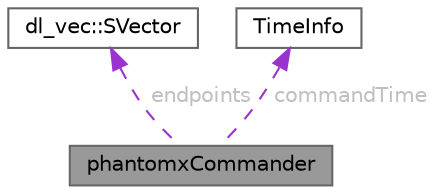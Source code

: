 digraph "phantomxCommander"
{
 // LATEX_PDF_SIZE
  bgcolor="transparent";
  edge [fontname=Helvetica,fontsize=10,labelfontname=Helvetica,labelfontsize=10];
  node [fontname=Helvetica,fontsize=10,shape=box,height=0.2,width=0.4];
  Node1 [id="Node000001",label="phantomxCommander",height=0.2,width=0.4,color="gray40", fillcolor="grey60", style="filled", fontcolor="black",tooltip=" "];
  Node2 -> Node1 [id="edge1_Node000001_Node000002",dir="back",color="darkorchid3",style="dashed",tooltip=" ",label=" endpoints",fontcolor="grey" ];
  Node2 [id="Node000002",label="dl_vec::SVector",height=0.2,width=0.4,color="gray40", fillcolor="white", style="filled",URL="$structdl__vec_1_1_s_vector.html",tooltip="ベクトルを表す構造体"];
  Node3 -> Node1 [id="edge2_Node000001_Node000003",dir="back",color="darkorchid3",style="dashed",tooltip=" ",label=" commandTime",fontcolor="grey" ];
  Node3 [id="Node000003",label="TimeInfo",height=0.2,width=0.4,color="gray40", fillcolor="white", style="filled",URL="$struct_time_info.html",tooltip="構造体宣言"];
}
